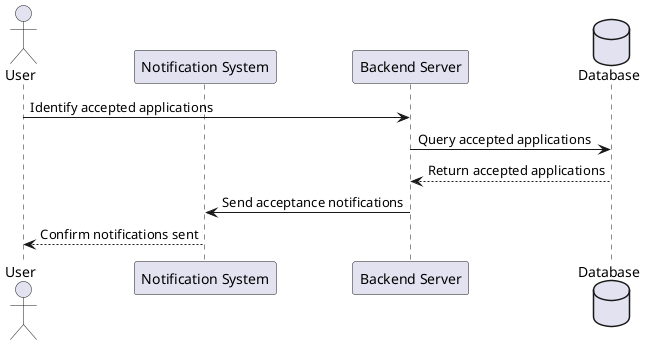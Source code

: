 @startuml
actor "User" as Staff
participant "Notification System" as NotificationSystem
participant "Backend Server" as BackendServer
database Database

Staff -> BackendServer: Identify accepted applications
BackendServer -> Database: Query accepted applications
Database --> BackendServer: Return accepted applications
BackendServer -> NotificationSystem: Send acceptance notifications
NotificationSystem --> Staff: Confirm notifications sent
@enduml